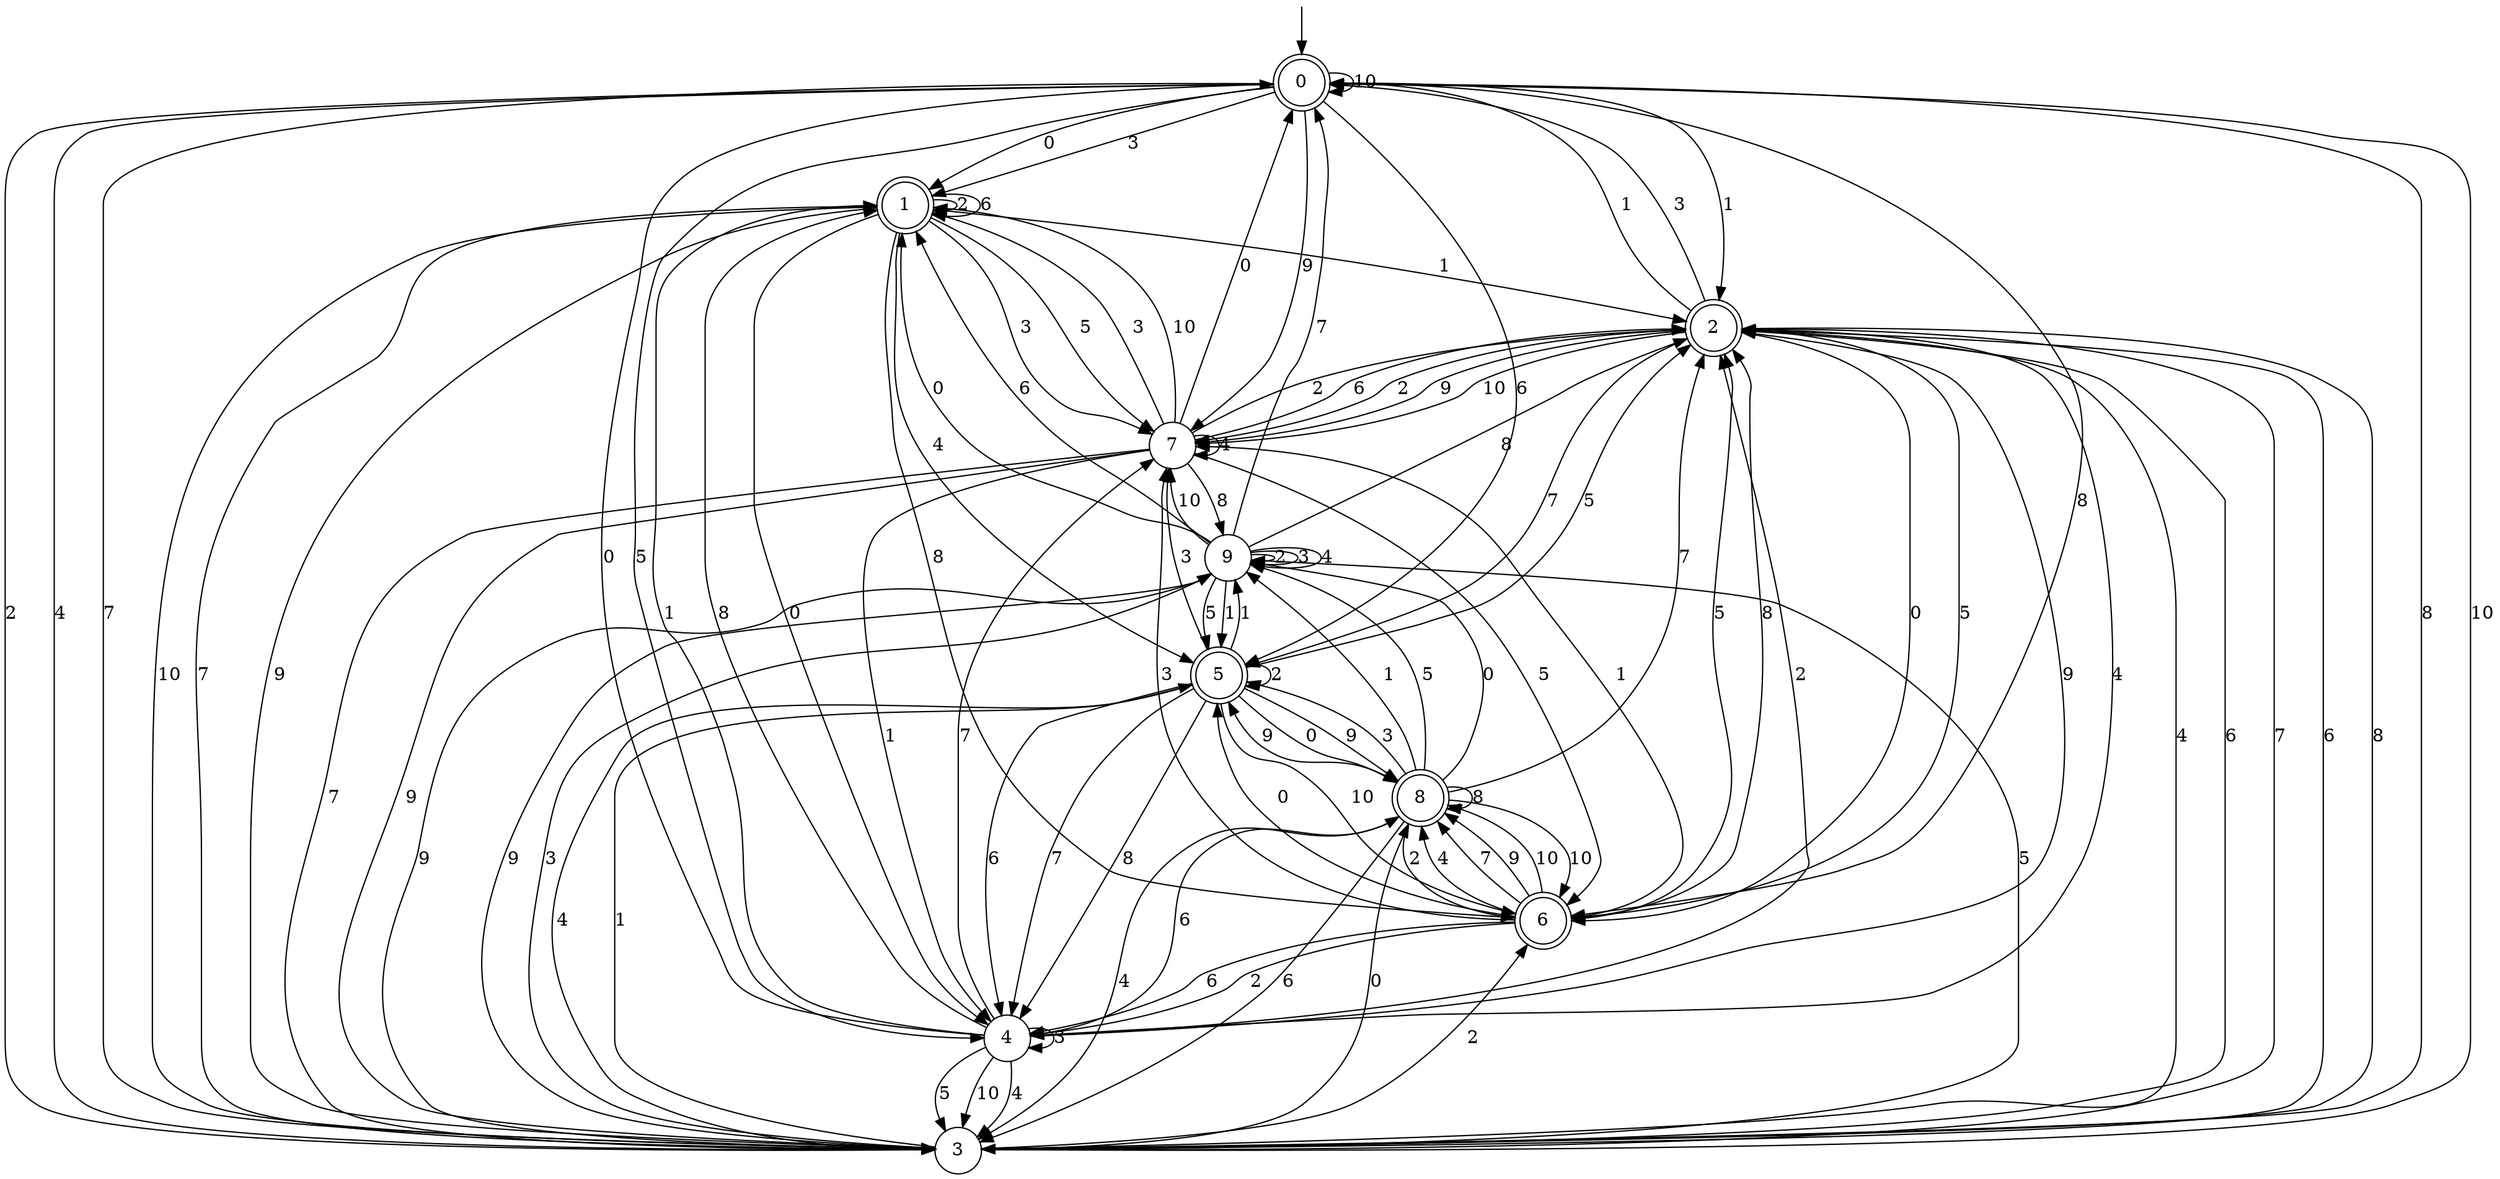 digraph g {

	s0 [shape="doublecircle" label="0"];
	s1 [shape="doublecircle" label="1"];
	s2 [shape="doublecircle" label="2"];
	s3 [shape="circle" label="3"];
	s4 [shape="circle" label="4"];
	s5 [shape="doublecircle" label="5"];
	s6 [shape="doublecircle" label="6"];
	s7 [shape="circle" label="7"];
	s8 [shape="doublecircle" label="8"];
	s9 [shape="circle" label="9"];
	s0 -> s1 [label="0"];
	s0 -> s2 [label="1"];
	s0 -> s3 [label="2"];
	s0 -> s1 [label="3"];
	s0 -> s3 [label="4"];
	s0 -> s4 [label="5"];
	s0 -> s5 [label="6"];
	s0 -> s3 [label="7"];
	s0 -> s6 [label="8"];
	s0 -> s7 [label="9"];
	s0 -> s0 [label="10"];
	s1 -> s4 [label="0"];
	s1 -> s2 [label="1"];
	s1 -> s1 [label="2"];
	s1 -> s7 [label="3"];
	s1 -> s5 [label="4"];
	s1 -> s7 [label="5"];
	s1 -> s1 [label="6"];
	s1 -> s3 [label="7"];
	s1 -> s6 [label="8"];
	s1 -> s3 [label="9"];
	s1 -> s3 [label="10"];
	s2 -> s6 [label="0"];
	s2 -> s0 [label="1"];
	s2 -> s7 [label="2"];
	s2 -> s0 [label="3"];
	s2 -> s4 [label="4"];
	s2 -> s6 [label="5"];
	s2 -> s3 [label="6"];
	s2 -> s5 [label="7"];
	s2 -> s3 [label="8"];
	s2 -> s7 [label="9"];
	s2 -> s7 [label="10"];
	s3 -> s8 [label="0"];
	s3 -> s5 [label="1"];
	s3 -> s6 [label="2"];
	s3 -> s9 [label="3"];
	s3 -> s2 [label="4"];
	s3 -> s9 [label="5"];
	s3 -> s2 [label="6"];
	s3 -> s2 [label="7"];
	s3 -> s0 [label="8"];
	s3 -> s9 [label="9"];
	s3 -> s0 [label="10"];
	s4 -> s0 [label="0"];
	s4 -> s1 [label="1"];
	s4 -> s2 [label="2"];
	s4 -> s4 [label="3"];
	s4 -> s3 [label="4"];
	s4 -> s3 [label="5"];
	s4 -> s8 [label="6"];
	s4 -> s7 [label="7"];
	s4 -> s1 [label="8"];
	s4 -> s2 [label="9"];
	s4 -> s3 [label="10"];
	s5 -> s8 [label="0"];
	s5 -> s9 [label="1"];
	s5 -> s5 [label="2"];
	s5 -> s7 [label="3"];
	s5 -> s3 [label="4"];
	s5 -> s2 [label="5"];
	s5 -> s4 [label="6"];
	s5 -> s4 [label="7"];
	s5 -> s4 [label="8"];
	s5 -> s8 [label="9"];
	s5 -> s6 [label="10"];
	s6 -> s5 [label="0"];
	s6 -> s7 [label="1"];
	s6 -> s4 [label="2"];
	s6 -> s7 [label="3"];
	s6 -> s8 [label="4"];
	s6 -> s2 [label="5"];
	s6 -> s4 [label="6"];
	s6 -> s8 [label="7"];
	s6 -> s2 [label="8"];
	s6 -> s8 [label="9"];
	s6 -> s8 [label="10"];
	s7 -> s0 [label="0"];
	s7 -> s4 [label="1"];
	s7 -> s2 [label="2"];
	s7 -> s1 [label="3"];
	s7 -> s7 [label="4"];
	s7 -> s6 [label="5"];
	s7 -> s2 [label="6"];
	s7 -> s3 [label="7"];
	s7 -> s9 [label="8"];
	s7 -> s3 [label="9"];
	s7 -> s1 [label="10"];
	s8 -> s9 [label="0"];
	s8 -> s9 [label="1"];
	s8 -> s6 [label="2"];
	s8 -> s5 [label="3"];
	s8 -> s3 [label="4"];
	s8 -> s9 [label="5"];
	s8 -> s3 [label="6"];
	s8 -> s2 [label="7"];
	s8 -> s8 [label="8"];
	s8 -> s5 [label="9"];
	s8 -> s6 [label="10"];
	s9 -> s1 [label="0"];
	s9 -> s5 [label="1"];
	s9 -> s9 [label="2"];
	s9 -> s9 [label="3"];
	s9 -> s9 [label="4"];
	s9 -> s5 [label="5"];
	s9 -> s1 [label="6"];
	s9 -> s0 [label="7"];
	s9 -> s2 [label="8"];
	s9 -> s3 [label="9"];
	s9 -> s7 [label="10"];

__start0 [label="" shape="none" width="0" height="0"];
__start0 -> s0;

}
